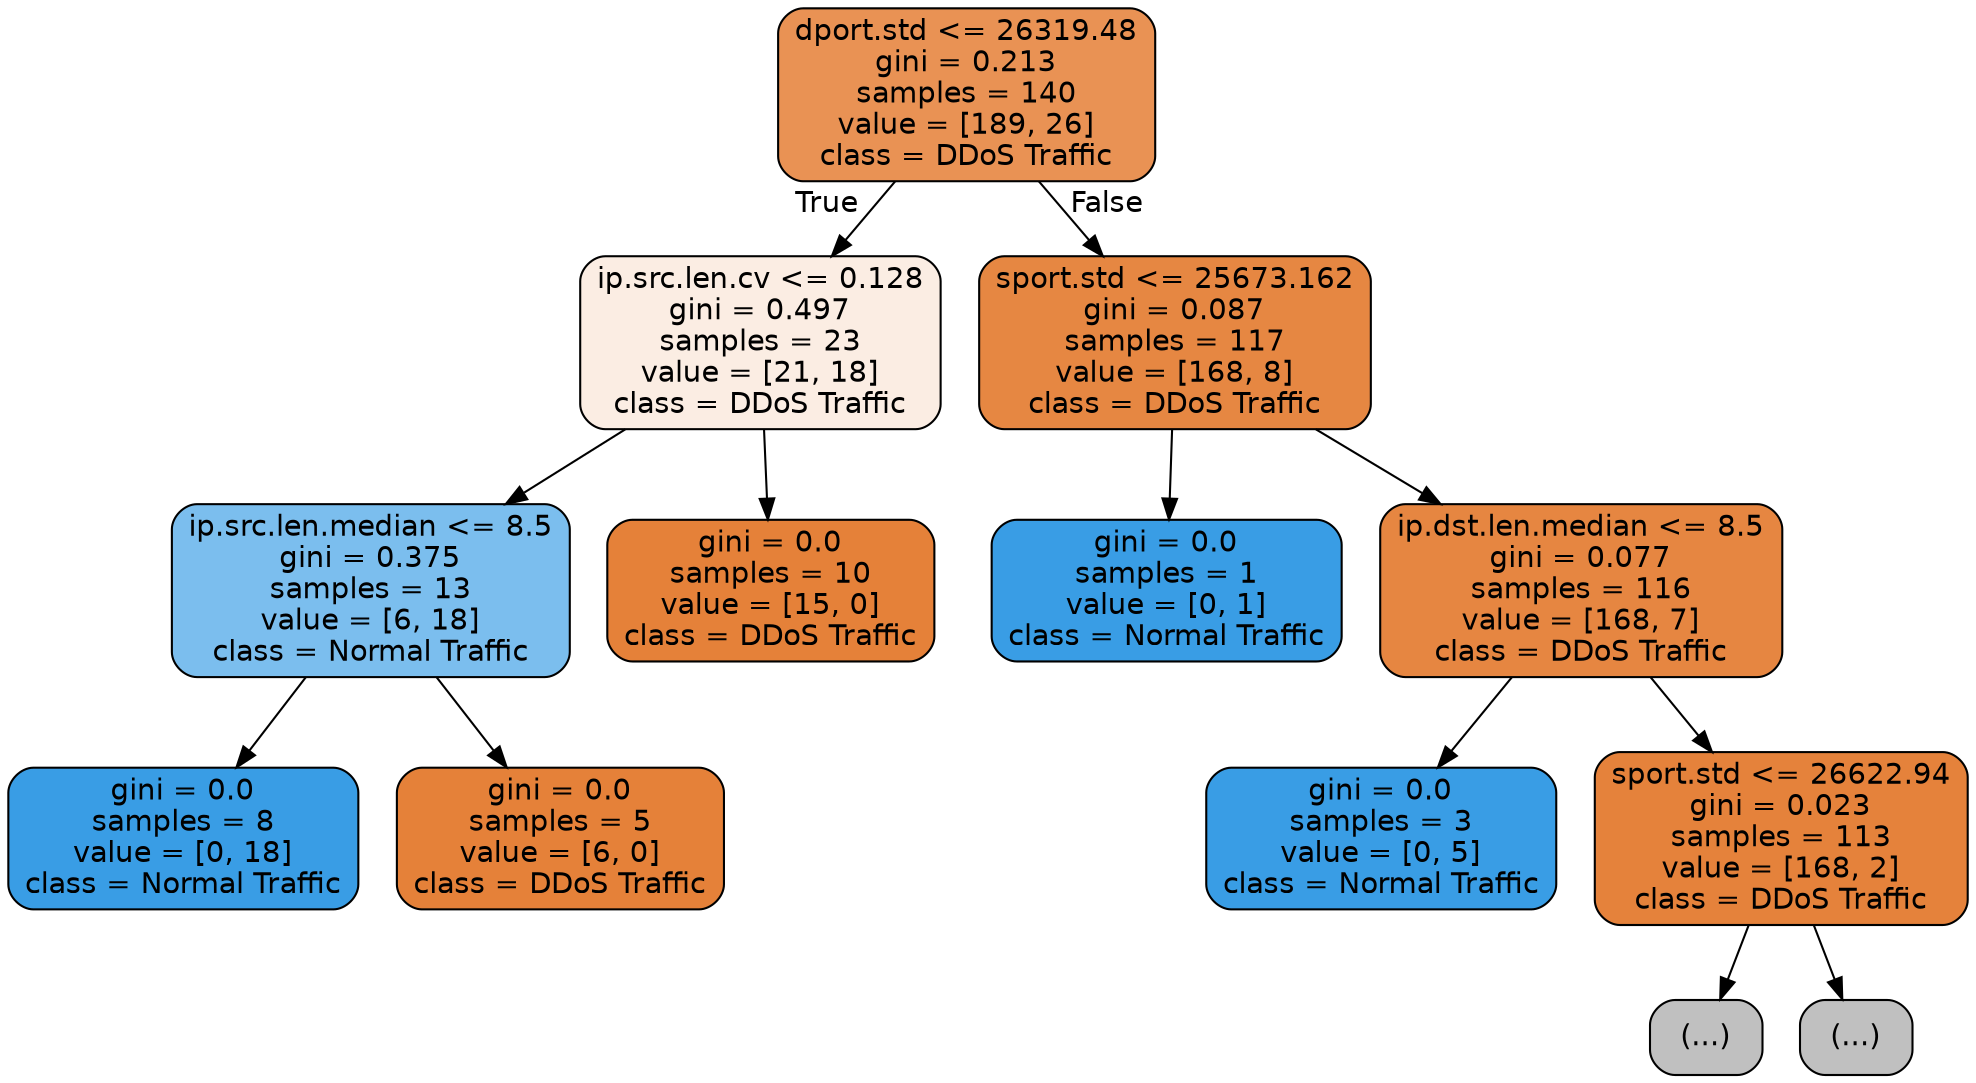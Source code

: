 digraph Tree {
node [shape=box, style="filled, rounded", color="black", fontname="helvetica"] ;
edge [fontname="helvetica"] ;
0 [label="dport.std <= 26319.48\ngini = 0.213\nsamples = 140\nvalue = [189, 26]\nclass = DDoS Traffic", fillcolor="#e99254"] ;
1 [label="ip.src.len.cv <= 0.128\ngini = 0.497\nsamples = 23\nvalue = [21, 18]\nclass = DDoS Traffic", fillcolor="#fbede3"] ;
0 -> 1 [labeldistance=2.5, labelangle=45, headlabel="True"] ;
2 [label="ip.src.len.median <= 8.5\ngini = 0.375\nsamples = 13\nvalue = [6, 18]\nclass = Normal Traffic", fillcolor="#7bbeee"] ;
1 -> 2 ;
3 [label="gini = 0.0\nsamples = 8\nvalue = [0, 18]\nclass = Normal Traffic", fillcolor="#399de5"] ;
2 -> 3 ;
4 [label="gini = 0.0\nsamples = 5\nvalue = [6, 0]\nclass = DDoS Traffic", fillcolor="#e58139"] ;
2 -> 4 ;
5 [label="gini = 0.0\nsamples = 10\nvalue = [15, 0]\nclass = DDoS Traffic", fillcolor="#e58139"] ;
1 -> 5 ;
6 [label="sport.std <= 25673.162\ngini = 0.087\nsamples = 117\nvalue = [168, 8]\nclass = DDoS Traffic", fillcolor="#e68742"] ;
0 -> 6 [labeldistance=2.5, labelangle=-45, headlabel="False"] ;
7 [label="gini = 0.0\nsamples = 1\nvalue = [0, 1]\nclass = Normal Traffic", fillcolor="#399de5"] ;
6 -> 7 ;
8 [label="ip.dst.len.median <= 8.5\ngini = 0.077\nsamples = 116\nvalue = [168, 7]\nclass = DDoS Traffic", fillcolor="#e68641"] ;
6 -> 8 ;
9 [label="gini = 0.0\nsamples = 3\nvalue = [0, 5]\nclass = Normal Traffic", fillcolor="#399de5"] ;
8 -> 9 ;
10 [label="sport.std <= 26622.94\ngini = 0.023\nsamples = 113\nvalue = [168, 2]\nclass = DDoS Traffic", fillcolor="#e5823b"] ;
8 -> 10 ;
11 [label="(...)", fillcolor="#C0C0C0"] ;
10 -> 11 ;
16 [label="(...)", fillcolor="#C0C0C0"] ;
10 -> 16 ;
}